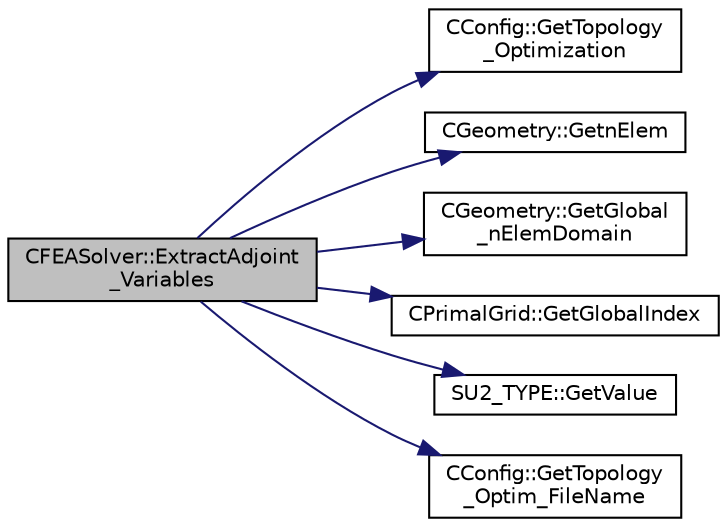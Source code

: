 digraph "CFEASolver::ExtractAdjoint_Variables"
{
  edge [fontname="Helvetica",fontsize="10",labelfontname="Helvetica",labelfontsize="10"];
  node [fontname="Helvetica",fontsize="10",shape=record];
  rankdir="LR";
  Node486 [label="CFEASolver::ExtractAdjoint\l_Variables",height=0.2,width=0.4,color="black", fillcolor="grey75", style="filled", fontcolor="black"];
  Node486 -> Node487 [color="midnightblue",fontsize="10",style="solid",fontname="Helvetica"];
  Node487 [label="CConfig::GetTopology\l_Optimization",height=0.2,width=0.4,color="black", fillcolor="white", style="filled",URL="$class_c_config.html#aaf3e38ba9bf594bc2d636158d1dbf305",tooltip="Get topology optimization. "];
  Node486 -> Node488 [color="midnightblue",fontsize="10",style="solid",fontname="Helvetica"];
  Node488 [label="CGeometry::GetnElem",height=0.2,width=0.4,color="black", fillcolor="white", style="filled",URL="$class_c_geometry.html#a4ae48ec038df1f5ee7c1daadabea5e99",tooltip="Get number of elements. "];
  Node486 -> Node489 [color="midnightblue",fontsize="10",style="solid",fontname="Helvetica"];
  Node489 [label="CGeometry::GetGlobal\l_nElemDomain",height=0.2,width=0.4,color="black", fillcolor="white", style="filled",URL="$class_c_geometry.html#a5147a23b78a0b45cfb25d76c17ed552d",tooltip="A virtual member. "];
  Node486 -> Node490 [color="midnightblue",fontsize="10",style="solid",fontname="Helvetica"];
  Node490 [label="CPrimalGrid::GetGlobalIndex",height=0.2,width=0.4,color="black", fillcolor="white", style="filled",URL="$class_c_primal_grid.html#a403a8b285dcea42521ab72b931a83e1a",tooltip="Get the element global index in a parallel computation. "];
  Node486 -> Node491 [color="midnightblue",fontsize="10",style="solid",fontname="Helvetica"];
  Node491 [label="SU2_TYPE::GetValue",height=0.2,width=0.4,color="black", fillcolor="white", style="filled",URL="$namespace_s_u2___t_y_p_e.html#a0ed43473f5a450ce028d088427bf10cb",tooltip="Get the (primitive) value of the datatype (needs to be implemented for each new type). "];
  Node486 -> Node492 [color="midnightblue",fontsize="10",style="solid",fontname="Helvetica"];
  Node492 [label="CConfig::GetTopology\l_Optim_FileName",height=0.2,width=0.4,color="black", fillcolor="white", style="filled",URL="$class_c_config.html#a606a10555f6fe422fb5543f1868948fa",tooltip="Get name of output file for topology optimization derivatives. "];
}
